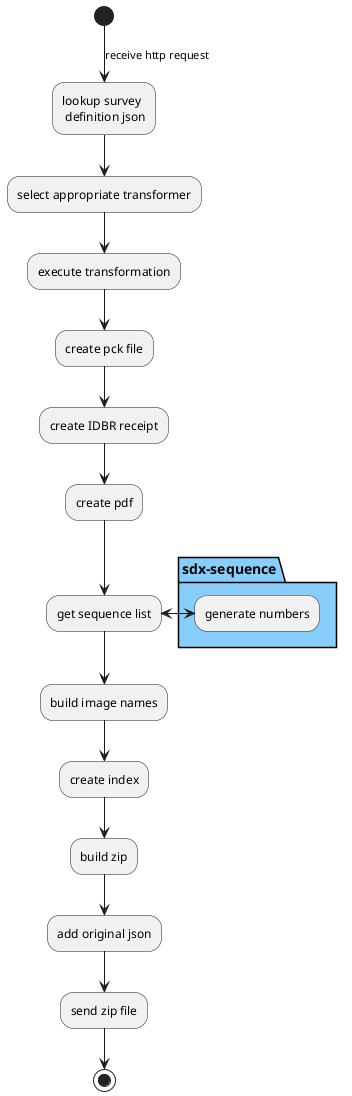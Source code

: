 @startuml

(*)  -->[receive http request] "lookup survey \n definition json"
--> "select appropriate transformer"
--> "execute transformation"
--> "create pck file"
--> "create IDBR receipt"
--> "create pdf"
--> "get sequence list" as sl
partition sdx-sequence #LightSkyBlue {
sl -> "generate numbers" as ss
ss -> sl
}

sl --> "build image names"
--> "create index"
--> "build zip"
--> "add original json"
--> "send zip file"
-->(*)

@enduml